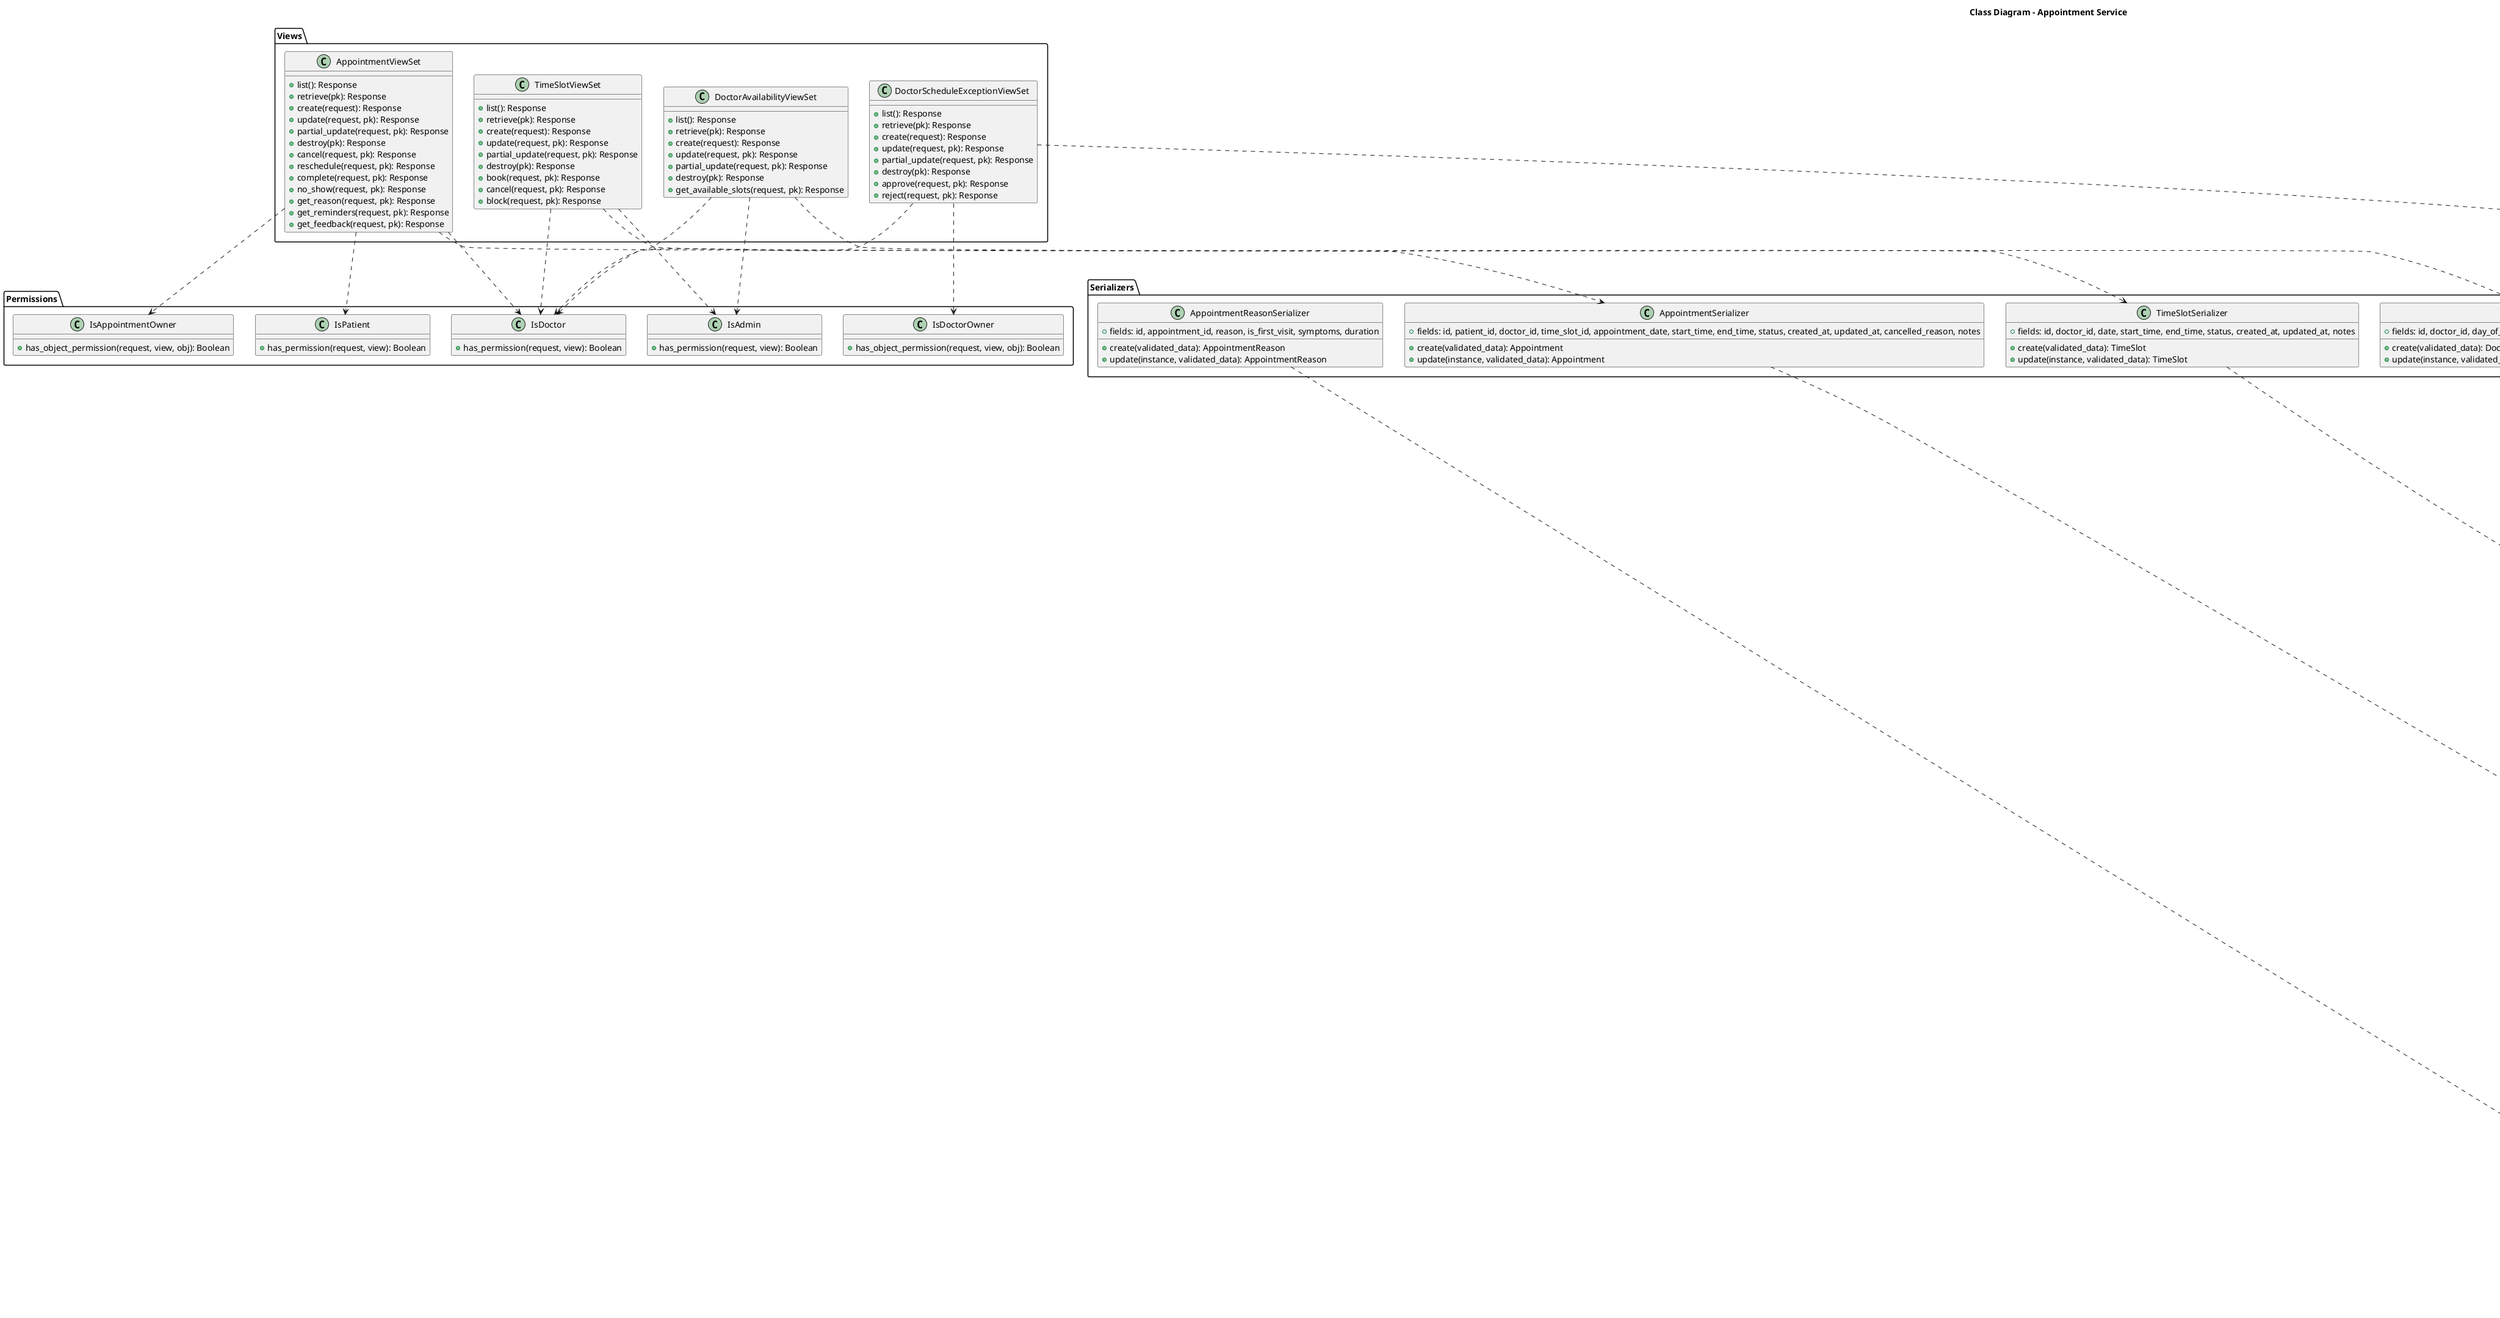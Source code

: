 @startuml
title Class Diagram - Appointment Service

package "Models" {
  class DoctorAvailability {
    - id: UUID
    - doctor_id: UUID
    - day_of_week: Integer
    - start_time: Time
    - end_time: Time
    - is_active: Boolean
    - effective_from: Date
    - effective_to: Date
    - notes: String
    + is_available(date: Date): Boolean
    + get_available_slots(date: Date): List<TimeSlot>
  }

  class TimeSlot {
    - id: UUID
    - doctor_id: UUID
    - date: Date
    - start_time: Time
    - end_time: Time
    - status: SlotStatus
    - created_at: DateTime
    - updated_at: DateTime
    - notes: String
    + is_available(): Boolean
    + book(): void
    + cancel(): void
    + block(): void
  }

  class Appointment {
    - id: UUID
    - patient_id: UUID
    - doctor_id: UUID
    - time_slot_id: UUID
    - appointment_date: Date
    - start_time: Time
    - end_time: Time
    - status: AppointmentStatus
    - created_at: DateTime
    - updated_at: DateTime
    - cancelled_reason: String
    - notes: String
    + cancel(reason: String): void
    + reschedule(new_slot: TimeSlot): void
    + complete(): void
    + no_show(): void
    + get_reason(): AppointmentReason
    + get_reminders(): List<AppointmentReminder>
    + get_feedback(): AppointmentFeedback
  }

  class AppointmentReason {
    - id: UUID
    - appointment_id: UUID
    - reason: String
    - is_first_visit: Boolean
    - symptoms: String
    - duration: String
  }

  class AppointmentReminder {
    - id: UUID
    - appointment_id: UUID
    - reminder_type: ReminderType
    - scheduled_time: DateTime
    - status: ReminderStatus
    - sent_at: DateTime
    - error_message: String
    + send(): void
    + mark_as_sent(): void
    + mark_as_failed(error: String): void
  }

  class DoctorScheduleException {
    - id: UUID
    - doctor_id: UUID
    - exception_date: Date
    - start_time: Time
    - end_time: Time
    - exception_type: ExceptionType
    - status: ExceptionStatus
    - created_at: DateTime
    - reason: String
    + approve(): void
    + reject(): void
    + affects_slot(slot: TimeSlot): Boolean
  }

  class AppointmentFeedback {
    - id: UUID
    - appointment_id: UUID
    - patient_id: UUID
    - rating: Integer
    - submitted_at: DateTime
    - comments: String
    - wait_time_rating: Integer
    - doctor_rating: Integer
    - staff_rating: Integer
    - facility_rating: Integer
    + calculate_average_rating(): Float
  }

  enum SlotStatus {
    AVAILABLE
    BOOKED
    BLOCKED
  }

  enum AppointmentStatus {
    SCHEDULED
    CONFIRMED
    CANCELLED
    COMPLETED
    NO_SHOW
  }

  enum ReminderType {
    EMAIL
    SMS
    PUSH
  }

  enum ReminderStatus {
    PENDING
    SENT
    FAILED
  }

  enum ExceptionType {
    VACATION
    SICK_LEAVE
    CONFERENCE
    OTHER
  }

  enum ExceptionStatus {
    PENDING
    APPROVED
    REJECTED
  }
}

package "Serializers" {
  class DoctorAvailabilitySerializer {
    + fields: id, doctor_id, day_of_week, start_time, end_time, is_active, effective_from, effective_to, notes
    + create(validated_data): DoctorAvailability
    + update(instance, validated_data): DoctorAvailability
  }

  class TimeSlotSerializer {
    + fields: id, doctor_id, date, start_time, end_time, status, created_at, updated_at, notes
    + create(validated_data): TimeSlot
    + update(instance, validated_data): TimeSlot
  }

  class AppointmentSerializer {
    + fields: id, patient_id, doctor_id, time_slot_id, appointment_date, start_time, end_time, status, created_at, updated_at, cancelled_reason, notes
    + create(validated_data): Appointment
    + update(instance, validated_data): Appointment
  }

  class AppointmentReasonSerializer {
    + fields: id, appointment_id, reason, is_first_visit, symptoms, duration
    + create(validated_data): AppointmentReason
    + update(instance, validated_data): AppointmentReason
  }
}

package "Views" {
  class DoctorAvailabilityViewSet {
    + list(): Response
    + retrieve(pk): Response
    + create(request): Response
    + update(request, pk): Response
    + partial_update(request, pk): Response
    + destroy(pk): Response
    + get_available_slots(request, pk): Response
  }

  class TimeSlotViewSet {
    + list(): Response
    + retrieve(pk): Response
    + create(request): Response
    + update(request, pk): Response
    + partial_update(request, pk): Response
    + destroy(pk): Response
    + book(request, pk): Response
    + cancel(request, pk): Response
    + block(request, pk): Response
  }

  class AppointmentViewSet {
    + list(): Response
    + retrieve(pk): Response
    + create(request): Response
    + update(request, pk): Response
    + partial_update(request, pk): Response
    + destroy(pk): Response
    + cancel(request, pk): Response
    + reschedule(request, pk): Response
    + complete(request, pk): Response
    + no_show(request, pk): Response
    + get_reason(request, pk): Response
    + get_reminders(request, pk): Response
    + get_feedback(request, pk): Response
  }

  class DoctorScheduleExceptionViewSet {
    + list(): Response
    + retrieve(pk): Response
    + create(request): Response
    + update(request, pk): Response
    + partial_update(request, pk): Response
    + destroy(pk): Response
    + approve(request, pk): Response
    + reject(request, pk): Response
  }
}

package "Services" {
  class AppointmentService {
    + create_appointment(patient_id: UUID, doctor_id: UUID, time_slot_id: UUID, reason: String): Appointment
    + cancel_appointment(appointment_id: UUID, reason: String): Appointment
    + reschedule_appointment(appointment_id: UUID, new_slot_id: UUID): Appointment
    + get_doctor_availability(doctor_id: UUID, date: Date): List<TimeSlot>
    + get_patient_appointments(patient_id: UUID): List<Appointment>
    + get_doctor_appointments(doctor_id: UUID): List<Appointment>
    + create_reminder(appointment_id: UUID, reminder_type: ReminderType, scheduled_time: DateTime): AppointmentReminder
  }

  class NotificationService {
    + send_appointment_confirmation(appointment: Appointment): void
    + send_appointment_reminder(reminder: AppointmentReminder): void
    + send_appointment_cancellation(appointment: Appointment): void
    + send_appointment_reschedule(appointment: Appointment): void
  }

  class SchedulingService {
    + generate_time_slots(doctor_id: UUID, date: Date): List<TimeSlot>
    + apply_schedule_exceptions(doctor_id: UUID, date: Date, slots: List<TimeSlot>): List<TimeSlot>
    + find_available_slots(doctor_id: UUID, date: Date): List<TimeSlot>
    + find_next_available_slot(doctor_id: UUID): TimeSlot
  }
}

package "Permissions" {
  class IsDoctor {
    + has_permission(request, view): Boolean
  }

  class IsPatient {
    + has_permission(request, view): Boolean
  }

  class IsAdmin {
    + has_permission(request, view): Boolean
  }

  class IsAppointmentOwner {
    + has_object_permission(request, view, obj): Boolean
  }

  class IsDoctorOwner {
    + has_object_permission(request, view, obj): Boolean
  }
}

' Relationships
DoctorAvailability "1" -- "*" TimeSlot
TimeSlot "1" -- "0..1" Appointment
Appointment "1" -- "0..1" AppointmentReason
Appointment "1" -- "*" AppointmentReminder
Appointment "1" -- "0..1" AppointmentFeedback
DoctorScheduleException "1" -- "*" TimeSlot

DoctorAvailabilitySerializer ..> DoctorAvailability
TimeSlotSerializer ..> TimeSlot
AppointmentSerializer ..> Appointment
AppointmentReasonSerializer ..> AppointmentReason

DoctorAvailabilityViewSet ..> DoctorAvailabilitySerializer
TimeSlotViewSet ..> TimeSlotSerializer
AppointmentViewSet ..> AppointmentSerializer
DoctorScheduleExceptionViewSet ..> DoctorScheduleException

AppointmentService ..> Appointment
AppointmentService ..> TimeSlot
AppointmentService ..> AppointmentReminder
NotificationService ..> Appointment
NotificationService ..> AppointmentReminder
SchedulingService ..> TimeSlot
SchedulingService ..> DoctorAvailability
SchedulingService ..> DoctorScheduleException

DoctorAvailabilityViewSet ..> IsDoctor
DoctorAvailabilityViewSet ..> IsAdmin
TimeSlotViewSet ..> IsDoctor
TimeSlotViewSet ..> IsAdmin
AppointmentViewSet ..> IsDoctor
AppointmentViewSet ..> IsPatient
AppointmentViewSet ..> IsAppointmentOwner
DoctorScheduleExceptionViewSet ..> IsDoctor
DoctorScheduleExceptionViewSet ..> IsDoctorOwner

@enduml
